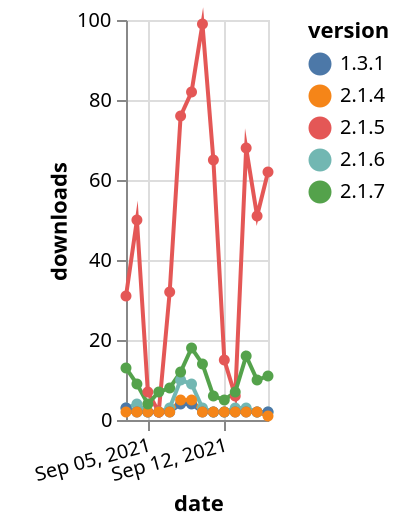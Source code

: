 {"$schema": "https://vega.github.io/schema/vega-lite/v5.json", "description": "A simple bar chart with embedded data.", "data": {"values": [{"date": "2021-09-03", "total": 22285, "delta": 3, "version": "2.1.6"}, {"date": "2021-09-04", "total": 22289, "delta": 4, "version": "2.1.6"}, {"date": "2021-09-05", "total": 22291, "delta": 2, "version": "2.1.6"}, {"date": "2021-09-06", "total": 22293, "delta": 2, "version": "2.1.6"}, {"date": "2021-09-07", "total": 22296, "delta": 3, "version": "2.1.6"}, {"date": "2021-09-08", "total": 22306, "delta": 10, "version": "2.1.6"}, {"date": "2021-09-09", "total": 22315, "delta": 9, "version": "2.1.6"}, {"date": "2021-09-10", "total": 22318, "delta": 3, "version": "2.1.6"}, {"date": "2021-09-11", "total": 22320, "delta": 2, "version": "2.1.6"}, {"date": "2021-09-12", "total": 22322, "delta": 2, "version": "2.1.6"}, {"date": "2021-09-13", "total": 22325, "delta": 3, "version": "2.1.6"}, {"date": "2021-09-14", "total": 22328, "delta": 3, "version": "2.1.6"}, {"date": "2021-09-15", "total": 22330, "delta": 2, "version": "2.1.6"}, {"date": "2021-09-16", "total": 22332, "delta": 2, "version": "2.1.6"}, {"date": "2021-09-03", "total": 2935, "delta": 3, "version": "1.3.1"}, {"date": "2021-09-04", "total": 2937, "delta": 2, "version": "1.3.1"}, {"date": "2021-09-05", "total": 2939, "delta": 2, "version": "1.3.1"}, {"date": "2021-09-06", "total": 2941, "delta": 2, "version": "1.3.1"}, {"date": "2021-09-07", "total": 2943, "delta": 2, "version": "1.3.1"}, {"date": "2021-09-08", "total": 2947, "delta": 4, "version": "1.3.1"}, {"date": "2021-09-09", "total": 2951, "delta": 4, "version": "1.3.1"}, {"date": "2021-09-10", "total": 2953, "delta": 2, "version": "1.3.1"}, {"date": "2021-09-11", "total": 2955, "delta": 2, "version": "1.3.1"}, {"date": "2021-09-12", "total": 2957, "delta": 2, "version": "1.3.1"}, {"date": "2021-09-13", "total": 2959, "delta": 2, "version": "1.3.1"}, {"date": "2021-09-14", "total": 2961, "delta": 2, "version": "1.3.1"}, {"date": "2021-09-15", "total": 2963, "delta": 2, "version": "1.3.1"}, {"date": "2021-09-16", "total": 2965, "delta": 2, "version": "1.3.1"}, {"date": "2021-09-03", "total": 47015, "delta": 31, "version": "2.1.5"}, {"date": "2021-09-04", "total": 47065, "delta": 50, "version": "2.1.5"}, {"date": "2021-09-05", "total": 47072, "delta": 7, "version": "2.1.5"}, {"date": "2021-09-06", "total": 47074, "delta": 2, "version": "2.1.5"}, {"date": "2021-09-07", "total": 47106, "delta": 32, "version": "2.1.5"}, {"date": "2021-09-08", "total": 47182, "delta": 76, "version": "2.1.5"}, {"date": "2021-09-09", "total": 47264, "delta": 82, "version": "2.1.5"}, {"date": "2021-09-10", "total": 47363, "delta": 99, "version": "2.1.5"}, {"date": "2021-09-11", "total": 47428, "delta": 65, "version": "2.1.5"}, {"date": "2021-09-12", "total": 47443, "delta": 15, "version": "2.1.5"}, {"date": "2021-09-13", "total": 47449, "delta": 6, "version": "2.1.5"}, {"date": "2021-09-14", "total": 47517, "delta": 68, "version": "2.1.5"}, {"date": "2021-09-15", "total": 47568, "delta": 51, "version": "2.1.5"}, {"date": "2021-09-16", "total": 47630, "delta": 62, "version": "2.1.5"}, {"date": "2021-09-03", "total": 3442, "delta": 2, "version": "2.1.4"}, {"date": "2021-09-04", "total": 3444, "delta": 2, "version": "2.1.4"}, {"date": "2021-09-05", "total": 3446, "delta": 2, "version": "2.1.4"}, {"date": "2021-09-06", "total": 3448, "delta": 2, "version": "2.1.4"}, {"date": "2021-09-07", "total": 3450, "delta": 2, "version": "2.1.4"}, {"date": "2021-09-08", "total": 3455, "delta": 5, "version": "2.1.4"}, {"date": "2021-09-09", "total": 3460, "delta": 5, "version": "2.1.4"}, {"date": "2021-09-10", "total": 3462, "delta": 2, "version": "2.1.4"}, {"date": "2021-09-11", "total": 3464, "delta": 2, "version": "2.1.4"}, {"date": "2021-09-12", "total": 3466, "delta": 2, "version": "2.1.4"}, {"date": "2021-09-13", "total": 3468, "delta": 2, "version": "2.1.4"}, {"date": "2021-09-14", "total": 3470, "delta": 2, "version": "2.1.4"}, {"date": "2021-09-15", "total": 3472, "delta": 2, "version": "2.1.4"}, {"date": "2021-09-16", "total": 3473, "delta": 1, "version": "2.1.4"}, {"date": "2021-09-03", "total": 24742, "delta": 13, "version": "2.1.7"}, {"date": "2021-09-04", "total": 24751, "delta": 9, "version": "2.1.7"}, {"date": "2021-09-05", "total": 24755, "delta": 4, "version": "2.1.7"}, {"date": "2021-09-06", "total": 24762, "delta": 7, "version": "2.1.7"}, {"date": "2021-09-07", "total": 24770, "delta": 8, "version": "2.1.7"}, {"date": "2021-09-08", "total": 24782, "delta": 12, "version": "2.1.7"}, {"date": "2021-09-09", "total": 24800, "delta": 18, "version": "2.1.7"}, {"date": "2021-09-10", "total": 24814, "delta": 14, "version": "2.1.7"}, {"date": "2021-09-11", "total": 24820, "delta": 6, "version": "2.1.7"}, {"date": "2021-09-12", "total": 24825, "delta": 5, "version": "2.1.7"}, {"date": "2021-09-13", "total": 24832, "delta": 7, "version": "2.1.7"}, {"date": "2021-09-14", "total": 24848, "delta": 16, "version": "2.1.7"}, {"date": "2021-09-15", "total": 24858, "delta": 10, "version": "2.1.7"}, {"date": "2021-09-16", "total": 24869, "delta": 11, "version": "2.1.7"}]}, "width": "container", "mark": {"type": "line", "point": {"filled": true}}, "encoding": {"x": {"field": "date", "type": "temporal", "timeUnit": "yearmonthdate", "title": "date", "axis": {"labelAngle": -15}}, "y": {"field": "delta", "type": "quantitative", "title": "downloads"}, "color": {"field": "version", "type": "nominal"}, "tooltip": {"field": "delta"}}}